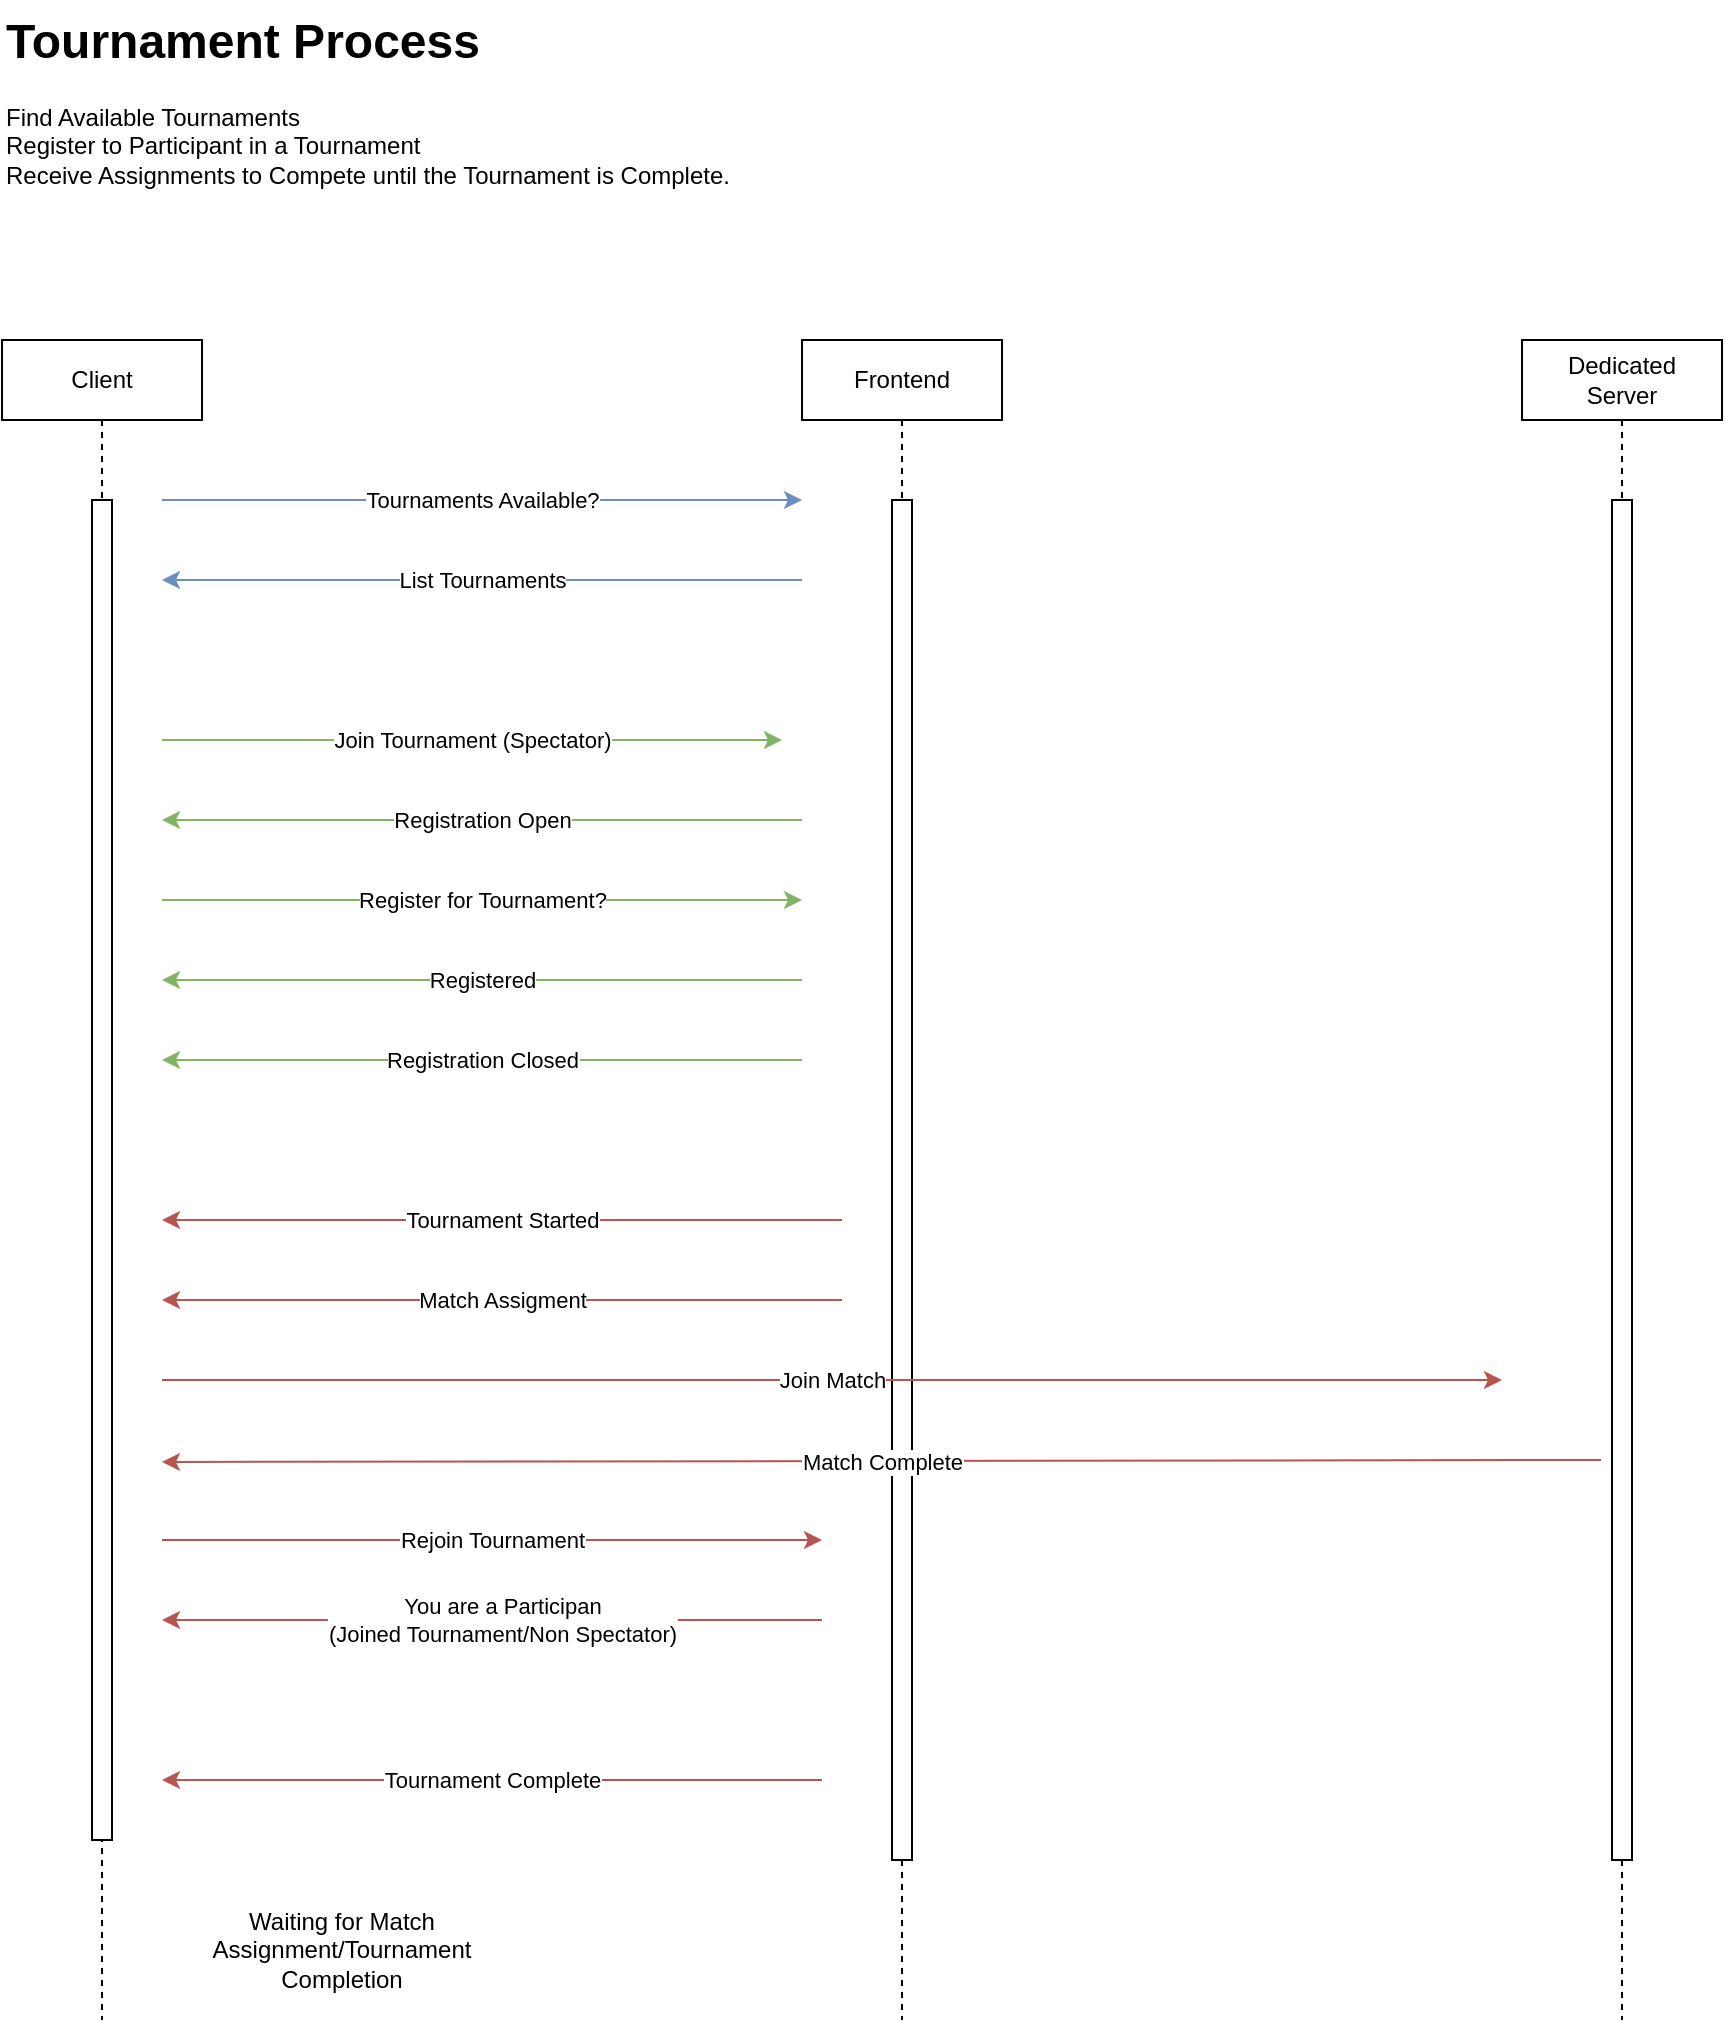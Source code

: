 <mxfile version="24.7.8">
  <diagram name="Page-1" id="2YBvvXClWsGukQMizWep">
    <mxGraphModel dx="2074" dy="1158" grid="1" gridSize="10" guides="1" tooltips="1" connect="1" arrows="1" fold="1" page="1" pageScale="1" pageWidth="850" pageHeight="1100" math="0" shadow="0">
      <root>
        <mxCell id="0" />
        <mxCell id="1" parent="0" />
        <mxCell id="n6I9MkyqDSurbyn05UjY-26" value="&lt;h1 style=&quot;margin-top: 0px;&quot;&gt;Tournament Process&lt;br&gt;&lt;/h1&gt;&lt;p&gt;Find Available Tournaments&lt;br&gt;Register to Participant in a Tournament&lt;br&gt;Receive Assignments to Compete until the Tournament is Complete.&lt;br&gt;&lt;/p&gt;" style="text;html=1;whiteSpace=wrap;overflow=hidden;rounded=0;" vertex="1" parent="1">
          <mxGeometry x="80" y="70" width="390" height="130" as="geometry" />
        </mxCell>
        <mxCell id="n6I9MkyqDSurbyn05UjY-27" value="Client" style="shape=umlLifeline;perimeter=lifelinePerimeter;whiteSpace=wrap;html=1;container=0;dropTarget=0;collapsible=0;recursiveResize=0;outlineConnect=0;portConstraint=eastwest;newEdgeStyle={&quot;edgeStyle&quot;:&quot;elbowEdgeStyle&quot;,&quot;elbow&quot;:&quot;vertical&quot;,&quot;curved&quot;:0,&quot;rounded&quot;:0};" vertex="1" parent="1">
          <mxGeometry x="80" y="240" width="100" height="840" as="geometry" />
        </mxCell>
        <mxCell id="n6I9MkyqDSurbyn05UjY-28" value="" style="html=1;points=[];perimeter=orthogonalPerimeter;outlineConnect=0;targetShapes=umlLifeline;portConstraint=eastwest;newEdgeStyle={&quot;edgeStyle&quot;:&quot;elbowEdgeStyle&quot;,&quot;elbow&quot;:&quot;vertical&quot;,&quot;curved&quot;:0,&quot;rounded&quot;:0};" vertex="1" parent="n6I9MkyqDSurbyn05UjY-27">
          <mxGeometry x="45" y="80" width="10" height="670" as="geometry" />
        </mxCell>
        <mxCell id="n6I9MkyqDSurbyn05UjY-29" value="Frontend" style="shape=umlLifeline;perimeter=lifelinePerimeter;whiteSpace=wrap;html=1;container=0;dropTarget=0;collapsible=0;recursiveResize=0;outlineConnect=0;portConstraint=eastwest;newEdgeStyle={&quot;edgeStyle&quot;:&quot;elbowEdgeStyle&quot;,&quot;elbow&quot;:&quot;vertical&quot;,&quot;curved&quot;:0,&quot;rounded&quot;:0};" vertex="1" parent="1">
          <mxGeometry x="480" y="240" width="100" height="840" as="geometry" />
        </mxCell>
        <mxCell id="n6I9MkyqDSurbyn05UjY-30" value="" style="html=1;points=[];perimeter=orthogonalPerimeter;outlineConnect=0;targetShapes=umlLifeline;portConstraint=eastwest;newEdgeStyle={&quot;edgeStyle&quot;:&quot;elbowEdgeStyle&quot;,&quot;elbow&quot;:&quot;vertical&quot;,&quot;curved&quot;:0,&quot;rounded&quot;:0};" vertex="1" parent="n6I9MkyqDSurbyn05UjY-29">
          <mxGeometry x="45" y="80" width="10" height="680" as="geometry" />
        </mxCell>
        <mxCell id="n6I9MkyqDSurbyn05UjY-31" value="Dedicated&lt;br&gt;Server" style="shape=umlLifeline;perimeter=lifelinePerimeter;whiteSpace=wrap;html=1;container=0;dropTarget=0;collapsible=0;recursiveResize=0;outlineConnect=0;portConstraint=eastwest;newEdgeStyle={&quot;edgeStyle&quot;:&quot;elbowEdgeStyle&quot;,&quot;elbow&quot;:&quot;vertical&quot;,&quot;curved&quot;:0,&quot;rounded&quot;:0};" vertex="1" parent="1">
          <mxGeometry x="840" y="240" width="100" height="840" as="geometry" />
        </mxCell>
        <mxCell id="n6I9MkyqDSurbyn05UjY-32" value="" style="html=1;points=[];perimeter=orthogonalPerimeter;outlineConnect=0;targetShapes=umlLifeline;portConstraint=eastwest;newEdgeStyle={&quot;edgeStyle&quot;:&quot;elbowEdgeStyle&quot;,&quot;elbow&quot;:&quot;vertical&quot;,&quot;curved&quot;:0,&quot;rounded&quot;:0};" vertex="1" parent="n6I9MkyqDSurbyn05UjY-31">
          <mxGeometry x="45" y="80" width="10" height="680" as="geometry" />
        </mxCell>
        <mxCell id="n6I9MkyqDSurbyn05UjY-33" value="Join Match" style="endArrow=classic;html=1;rounded=0;fillColor=#f8cecc;strokeColor=#b85450;" edge="1" parent="1">
          <mxGeometry width="50" height="50" relative="1" as="geometry">
            <mxPoint x="160" y="760" as="sourcePoint" />
            <mxPoint x="830" y="760" as="targetPoint" />
          </mxGeometry>
        </mxCell>
        <mxCell id="n6I9MkyqDSurbyn05UjY-34" value="Match Complete" style="endArrow=classic;html=1;rounded=0;fillColor=#f8cecc;strokeColor=#b85450;" edge="1" parent="1">
          <mxGeometry width="50" height="50" relative="1" as="geometry">
            <mxPoint x="879.5" y="800" as="sourcePoint" />
            <mxPoint x="160" y="801" as="targetPoint" />
          </mxGeometry>
        </mxCell>
        <mxCell id="n6I9MkyqDSurbyn05UjY-36" value="Match Assigment" style="endArrow=classic;html=1;rounded=0;fillColor=#f8cecc;strokeColor=#b85450;" edge="1" parent="1">
          <mxGeometry width="50" height="50" relative="1" as="geometry">
            <mxPoint x="500" y="720" as="sourcePoint" />
            <mxPoint x="160" y="720" as="targetPoint" />
          </mxGeometry>
        </mxCell>
        <mxCell id="n6I9MkyqDSurbyn05UjY-37" value="Rejoin Tournament" style="endArrow=classic;html=1;rounded=0;fillColor=#f8cecc;strokeColor=#b85450;" edge="1" parent="1">
          <mxGeometry width="50" height="50" relative="1" as="geometry">
            <mxPoint x="160" y="840" as="sourcePoint" />
            <mxPoint x="490" y="840" as="targetPoint" />
          </mxGeometry>
        </mxCell>
        <mxCell id="n6I9MkyqDSurbyn05UjY-38" value="You are a Participan&lt;br&gt;(Joined Tournament/Non Spectator)" style="endArrow=classic;html=1;rounded=0;fillColor=#f8cecc;strokeColor=#b85450;" edge="1" parent="1">
          <mxGeometry x="-0.03" width="50" height="50" relative="1" as="geometry">
            <mxPoint x="490" y="880" as="sourcePoint" />
            <mxPoint x="160" y="880" as="targetPoint" />
            <mxPoint as="offset" />
          </mxGeometry>
        </mxCell>
        <mxCell id="n6I9MkyqDSurbyn05UjY-41" value="Waiting for Match Assignment/Tournament Completion" style="text;html=1;align=center;verticalAlign=middle;whiteSpace=wrap;rounded=0;" vertex="1" parent="1">
          <mxGeometry x="220" y="1030" width="60" height="30" as="geometry" />
        </mxCell>
        <mxCell id="n6I9MkyqDSurbyn05UjY-44" value="Tournament Started" style="endArrow=classic;html=1;rounded=0;fillColor=#f8cecc;strokeColor=#b85450;" edge="1" parent="1">
          <mxGeometry width="50" height="50" relative="1" as="geometry">
            <mxPoint x="500" y="680" as="sourcePoint" />
            <mxPoint x="160" y="680" as="targetPoint" />
          </mxGeometry>
        </mxCell>
        <mxCell id="n6I9MkyqDSurbyn05UjY-45" value="Tournaments Available?" style="endArrow=classic;html=1;rounded=0;fillColor=#dae8fc;strokeColor=#6c8ebf;" edge="1" parent="1">
          <mxGeometry width="50" height="50" relative="1" as="geometry">
            <mxPoint x="160" y="320" as="sourcePoint" />
            <mxPoint x="480" y="320" as="targetPoint" />
          </mxGeometry>
        </mxCell>
        <mxCell id="n6I9MkyqDSurbyn05UjY-46" value="List Tournaments" style="endArrow=classic;html=1;rounded=0;fillColor=#dae8fc;strokeColor=#6c8ebf;" edge="1" parent="1">
          <mxGeometry width="50" height="50" relative="1" as="geometry">
            <mxPoint x="480" y="360" as="sourcePoint" />
            <mxPoint x="160" y="360" as="targetPoint" />
          </mxGeometry>
        </mxCell>
        <mxCell id="n6I9MkyqDSurbyn05UjY-47" value="Register for Tournament?" style="endArrow=classic;html=1;rounded=0;fillColor=#d5e8d4;strokeColor=#82b366;" edge="1" parent="1">
          <mxGeometry width="50" height="50" relative="1" as="geometry">
            <mxPoint x="160" y="520" as="sourcePoint" />
            <mxPoint x="480" y="520" as="targetPoint" />
            <mxPoint as="offset" />
          </mxGeometry>
        </mxCell>
        <mxCell id="n6I9MkyqDSurbyn05UjY-48" value="Registration Open" style="endArrow=classic;html=1;rounded=0;fillColor=#d5e8d4;strokeColor=#82b366;" edge="1" parent="1">
          <mxGeometry width="50" height="50" relative="1" as="geometry">
            <mxPoint x="480" y="480" as="sourcePoint" />
            <mxPoint x="160" y="480" as="targetPoint" />
          </mxGeometry>
        </mxCell>
        <mxCell id="n6I9MkyqDSurbyn05UjY-49" value="Registered" style="endArrow=classic;html=1;rounded=0;fillColor=#d5e8d4;strokeColor=#82b366;" edge="1" parent="1">
          <mxGeometry width="50" height="50" relative="1" as="geometry">
            <mxPoint x="480" y="560" as="sourcePoint" />
            <mxPoint x="160" y="560" as="targetPoint" />
          </mxGeometry>
        </mxCell>
        <mxCell id="n6I9MkyqDSurbyn05UjY-51" value="Registration Closed" style="endArrow=classic;html=1;rounded=0;fillColor=#d5e8d4;strokeColor=#82b366;" edge="1" parent="1">
          <mxGeometry width="50" height="50" relative="1" as="geometry">
            <mxPoint x="480" y="600" as="sourcePoint" />
            <mxPoint x="160" y="600" as="targetPoint" />
          </mxGeometry>
        </mxCell>
        <mxCell id="n6I9MkyqDSurbyn05UjY-52" value="Join Tournament (Spectator)" style="endArrow=classic;html=1;rounded=0;fillColor=#d5e8d4;strokeColor=#82b366;" edge="1" parent="1">
          <mxGeometry width="50" height="50" relative="1" as="geometry">
            <mxPoint x="160" y="440" as="sourcePoint" />
            <mxPoint x="470" y="440" as="targetPoint" />
            <mxPoint as="offset" />
          </mxGeometry>
        </mxCell>
        <mxCell id="n6I9MkyqDSurbyn05UjY-53" value="Tournament Complete" style="endArrow=classic;html=1;rounded=0;fillColor=#f8cecc;strokeColor=#b85450;" edge="1" parent="1">
          <mxGeometry width="50" height="50" relative="1" as="geometry">
            <mxPoint x="490" y="960" as="sourcePoint" />
            <mxPoint x="160" y="960" as="targetPoint" />
          </mxGeometry>
        </mxCell>
      </root>
    </mxGraphModel>
  </diagram>
</mxfile>
